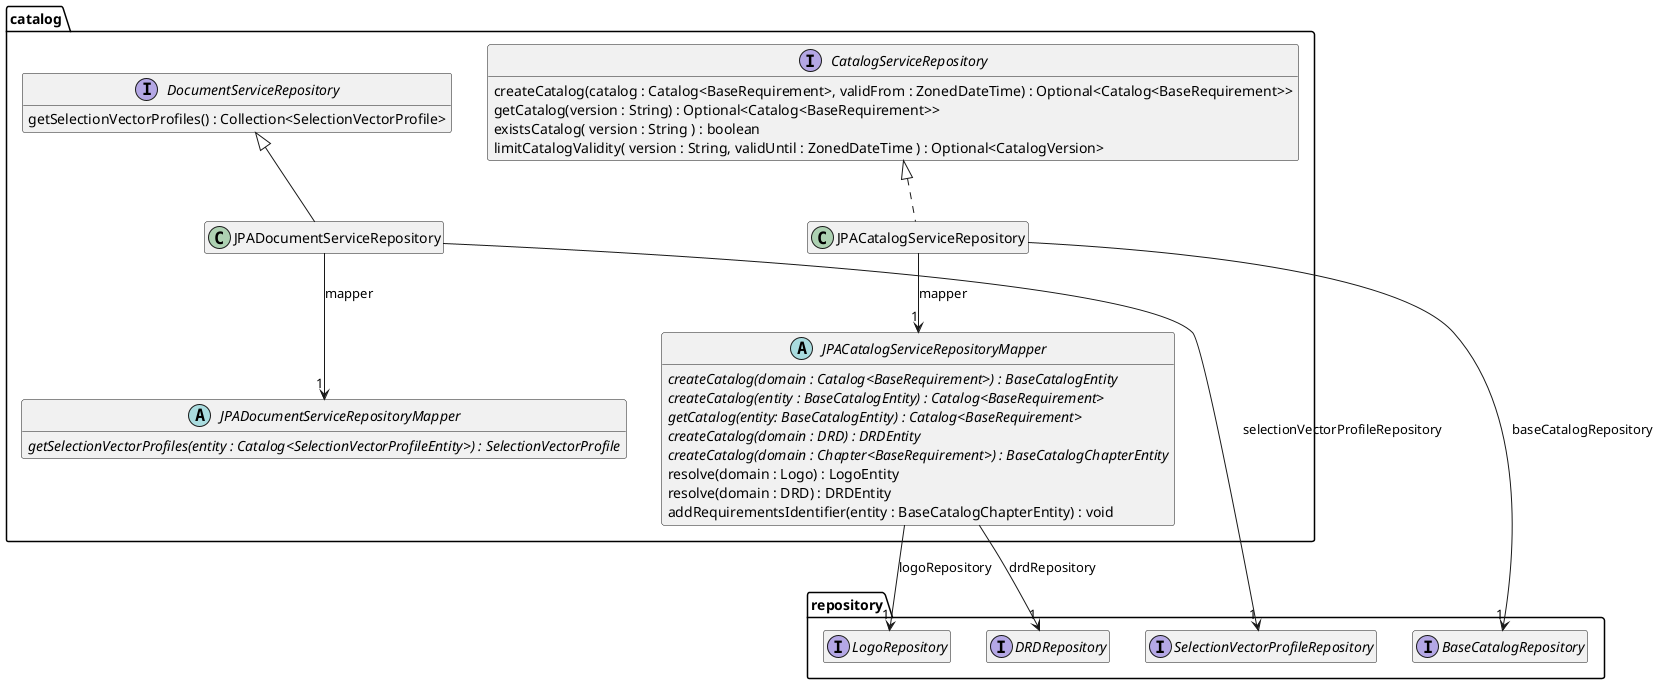@startuml Ebene3.png
hide empty members

package repository {
    interface BaseCatalogRepository
    interface LogoRepository
    interface DRDRepository
    interface SelectionVectorProfileRepository

}
package catalog {
    interface CatalogServiceRepository {
        createCatalog(catalog : Catalog<BaseRequirement>, validFrom : ZonedDateTime) : Optional<Catalog<BaseRequirement>>
        getCatalog(version : String) : Optional<Catalog<BaseRequirement>>
        existsCatalog( version : String ) : boolean
        limitCatalogValidity( version : String, validUntil : ZonedDateTime ) : Optional<CatalogVersion>
    }

    abstract JPACatalogServiceRepositoryMapper {
        {abstract} createCatalog(domain : Catalog<BaseRequirement>) : BaseCatalogEntity
        {abstract} createCatalog(entity : BaseCatalogEntity) : Catalog<BaseRequirement>
        {abstract} getCatalog(entity: BaseCatalogEntity) : Catalog<BaseRequirement>
        {abstract} createCatalog(domain : DRD) : DRDEntity
        {abstract} createCatalog(domain : Chapter<BaseRequirement>) : BaseCatalogChapterEntity
        resolve(domain : Logo) : LogoEntity
        resolve(domain : DRD) : DRDEntity
        addRequirementsIdentifier(entity : BaseCatalogChapterEntity) : void

    }
    JPACatalogServiceRepositoryMapper --> "1" LogoRepository : logoRepository
    JPACatalogServiceRepositoryMapper --> "1" DRDRepository : drdRepository

    class JPACatalogServiceRepository {
    }

    CatalogServiceRepository <|.. JPACatalogServiceRepository
    JPACatalogServiceRepository --> "1" JPACatalogServiceRepositoryMapper : mapper
    JPACatalogServiceRepository --> "1" BaseCatalogRepository : baseCatalogRepository

    abstract JPADocumentServiceRepositoryMapper {
        {abstract} getSelectionVectorProfiles(entity : Catalog<SelectionVectorProfileEntity>) : SelectionVectorProfile
    }

    interface DocumentServiceRepository {
        getSelectionVectorProfiles() : Collection<SelectionVectorProfile>
    }

    class JPADocumentServiceRepository {
    }
    DocumentServiceRepository <|-- JPADocumentServiceRepository
    JPADocumentServiceRepository --> "1" JPADocumentServiceRepositoryMapper : mapper
    JPADocumentServiceRepository --> "1" SelectionVectorProfileRepository : selectionVectorProfileRepository
}

@enduml
